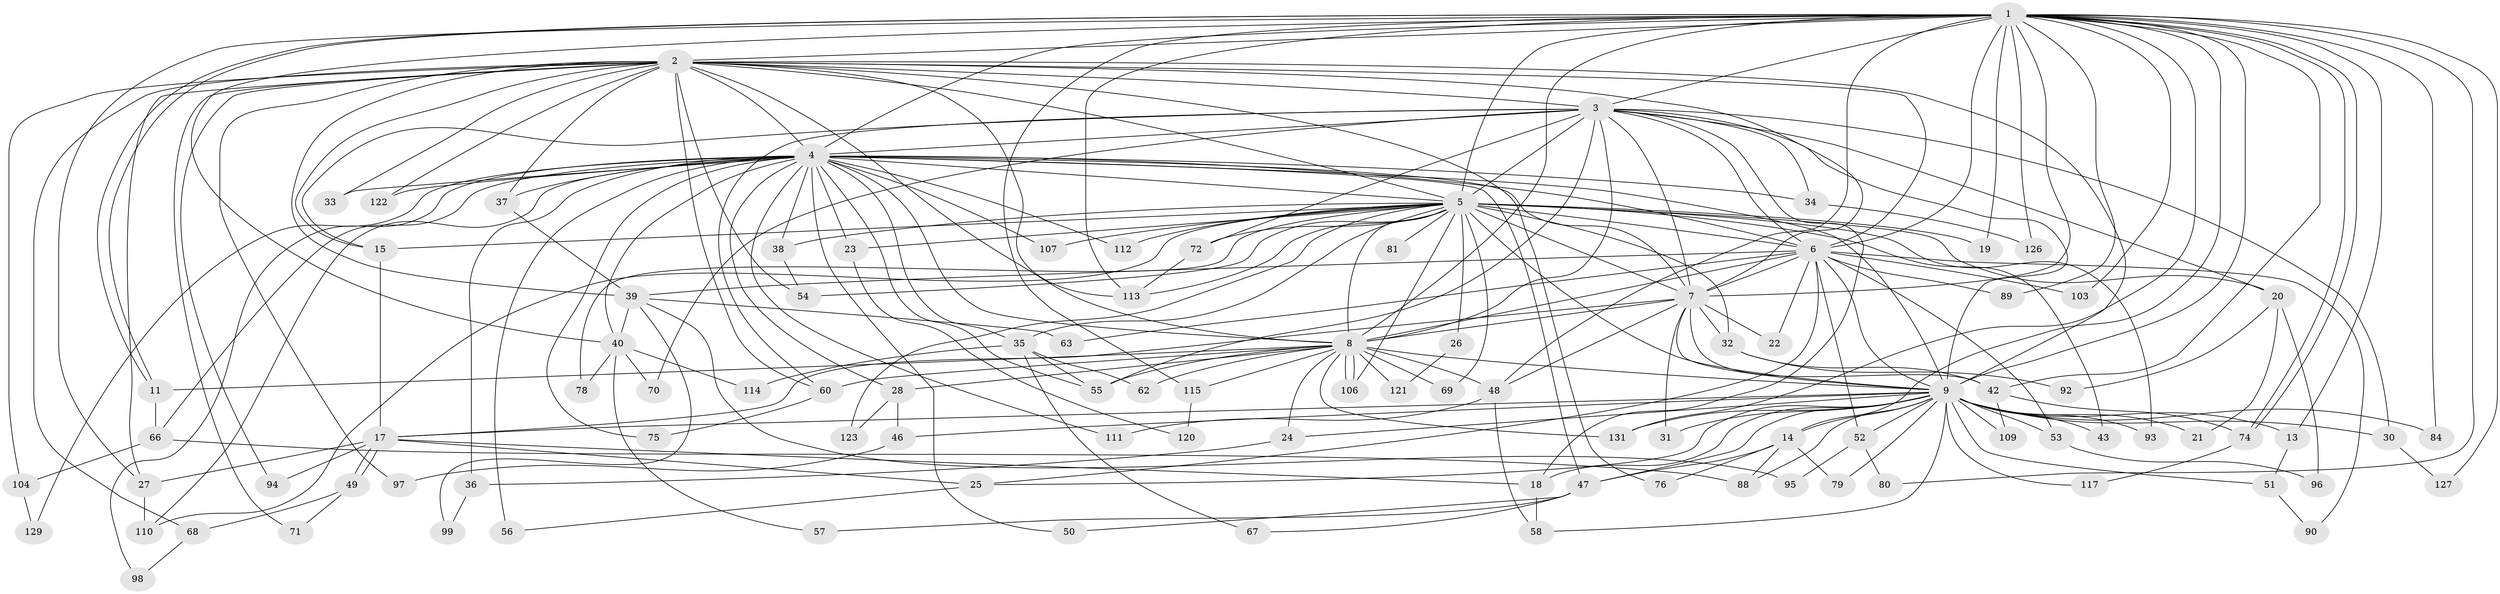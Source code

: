// Generated by graph-tools (version 1.1) at 2025/23/03/03/25 07:23:44]
// undirected, 100 vertices, 239 edges
graph export_dot {
graph [start="1"]
  node [color=gray90,style=filled];
  1 [super="+118"];
  2 [super="+108"];
  3 [super="+12"];
  4 [super="+29"];
  5 [super="+10"];
  6 [super="+16"];
  7;
  8 [super="+82"];
  9 [super="+73"];
  11 [super="+44"];
  13;
  14 [super="+45"];
  15 [super="+91"];
  17 [super="+41"];
  18 [super="+132"];
  19;
  20 [super="+77"];
  21;
  22;
  23;
  24;
  25;
  26;
  27 [super="+116"];
  28;
  30;
  31;
  32;
  33;
  34;
  35 [super="+64"];
  36;
  37;
  38;
  39 [super="+87"];
  40 [super="+86"];
  42 [super="+61"];
  43;
  46;
  47 [super="+65"];
  48 [super="+83"];
  49;
  50;
  51;
  52;
  53;
  54 [super="+59"];
  55 [super="+85"];
  56 [super="+125"];
  57;
  58 [super="+105"];
  60 [super="+119"];
  62;
  63;
  66 [super="+100"];
  67;
  68 [super="+124"];
  69;
  70;
  71;
  72 [super="+128"];
  74 [super="+101"];
  75;
  76;
  78;
  79;
  80;
  81;
  84;
  88;
  89;
  90;
  92;
  93 [super="+102"];
  94;
  95;
  96;
  97;
  98;
  99;
  103;
  104;
  106 [super="+130"];
  107;
  109;
  110;
  111;
  112;
  113;
  114;
  115;
  117;
  120;
  121;
  122;
  123;
  126;
  127;
  129;
  131 [super="+133"];
  1 -- 2;
  1 -- 3;
  1 -- 4;
  1 -- 5 [weight=2];
  1 -- 6;
  1 -- 7;
  1 -- 8;
  1 -- 9;
  1 -- 11;
  1 -- 11;
  1 -- 13;
  1 -- 14 [weight=2];
  1 -- 19;
  1 -- 27;
  1 -- 40;
  1 -- 42;
  1 -- 48;
  1 -- 74;
  1 -- 74;
  1 -- 80;
  1 -- 84;
  1 -- 89;
  1 -- 103;
  1 -- 115;
  1 -- 126;
  1 -- 127;
  1 -- 131;
  1 -- 113;
  2 -- 3 [weight=2];
  2 -- 4;
  2 -- 5 [weight=2];
  2 -- 6;
  2 -- 7;
  2 -- 8;
  2 -- 9;
  2 -- 33;
  2 -- 37;
  2 -- 54;
  2 -- 60;
  2 -- 68 [weight=2];
  2 -- 71;
  2 -- 76;
  2 -- 94;
  2 -- 97;
  2 -- 104;
  2 -- 113;
  2 -- 122;
  2 -- 27;
  2 -- 39;
  2 -- 15;
  3 -- 4;
  3 -- 5 [weight=2];
  3 -- 6;
  3 -- 7;
  3 -- 8;
  3 -- 9;
  3 -- 15;
  3 -- 18;
  3 -- 20;
  3 -- 30;
  3 -- 34;
  3 -- 55;
  3 -- 60;
  3 -- 70;
  3 -- 72;
  4 -- 5 [weight=2];
  4 -- 6;
  4 -- 7;
  4 -- 8;
  4 -- 9 [weight=2];
  4 -- 23;
  4 -- 28;
  4 -- 33;
  4 -- 34;
  4 -- 35;
  4 -- 36;
  4 -- 37;
  4 -- 38;
  4 -- 40;
  4 -- 56 [weight=2];
  4 -- 66;
  4 -- 75;
  4 -- 110;
  4 -- 111;
  4 -- 112;
  4 -- 122;
  4 -- 129;
  4 -- 50;
  4 -- 98;
  4 -- 107;
  4 -- 47;
  4 -- 55;
  5 -- 6 [weight=2];
  5 -- 7 [weight=2];
  5 -- 8 [weight=2];
  5 -- 9 [weight=2];
  5 -- 19;
  5 -- 20 [weight=2];
  5 -- 38;
  5 -- 43;
  5 -- 69;
  5 -- 72;
  5 -- 78;
  5 -- 81 [weight=2];
  5 -- 93 [weight=2];
  5 -- 107;
  5 -- 110;
  5 -- 112;
  5 -- 123;
  5 -- 15;
  5 -- 23;
  5 -- 26;
  5 -- 32;
  5 -- 35;
  5 -- 113;
  5 -- 54;
  5 -- 106;
  6 -- 7;
  6 -- 8 [weight=2];
  6 -- 9;
  6 -- 22;
  6 -- 25;
  6 -- 39;
  6 -- 52;
  6 -- 53;
  6 -- 63;
  6 -- 89;
  6 -- 90;
  6 -- 103;
  7 -- 8;
  7 -- 9;
  7 -- 17;
  7 -- 22;
  7 -- 31;
  7 -- 32;
  7 -- 48;
  7 -- 42;
  8 -- 9;
  8 -- 24;
  8 -- 28;
  8 -- 55 [weight=2];
  8 -- 62;
  8 -- 69;
  8 -- 106;
  8 -- 106;
  8 -- 115;
  8 -- 121;
  8 -- 131;
  8 -- 11;
  8 -- 48;
  8 -- 60;
  9 -- 13;
  9 -- 14;
  9 -- 18;
  9 -- 21;
  9 -- 24;
  9 -- 30;
  9 -- 31;
  9 -- 43;
  9 -- 46;
  9 -- 51;
  9 -- 52;
  9 -- 53;
  9 -- 58;
  9 -- 79;
  9 -- 84;
  9 -- 88;
  9 -- 109;
  9 -- 117;
  9 -- 17;
  9 -- 25;
  9 -- 93;
  9 -- 47;
  9 -- 131;
  11 -- 66;
  13 -- 51;
  14 -- 47;
  14 -- 76;
  14 -- 88;
  14 -- 79;
  15 -- 17;
  17 -- 25;
  17 -- 27;
  17 -- 49;
  17 -- 49;
  17 -- 94;
  17 -- 18;
  18 -- 58;
  20 -- 21;
  20 -- 92;
  20 -- 96;
  23 -- 120;
  24 -- 36;
  25 -- 56;
  26 -- 121;
  27 -- 110;
  28 -- 46;
  28 -- 123;
  30 -- 127;
  32 -- 42;
  32 -- 92;
  34 -- 126;
  35 -- 62;
  35 -- 114;
  35 -- 67;
  35 -- 55;
  36 -- 99;
  37 -- 39;
  38 -- 54;
  39 -- 63;
  39 -- 95;
  39 -- 40;
  39 -- 99;
  40 -- 57;
  40 -- 70;
  40 -- 78;
  40 -- 114;
  42 -- 109;
  42 -- 74;
  46 -- 97;
  47 -- 50;
  47 -- 57;
  47 -- 67;
  48 -- 111;
  48 -- 58;
  49 -- 68;
  49 -- 71;
  51 -- 90;
  52 -- 80;
  52 -- 95;
  53 -- 96;
  60 -- 75;
  66 -- 104;
  66 -- 88;
  68 -- 98;
  72 -- 113;
  74 -- 117;
  104 -- 129;
  115 -- 120;
}
